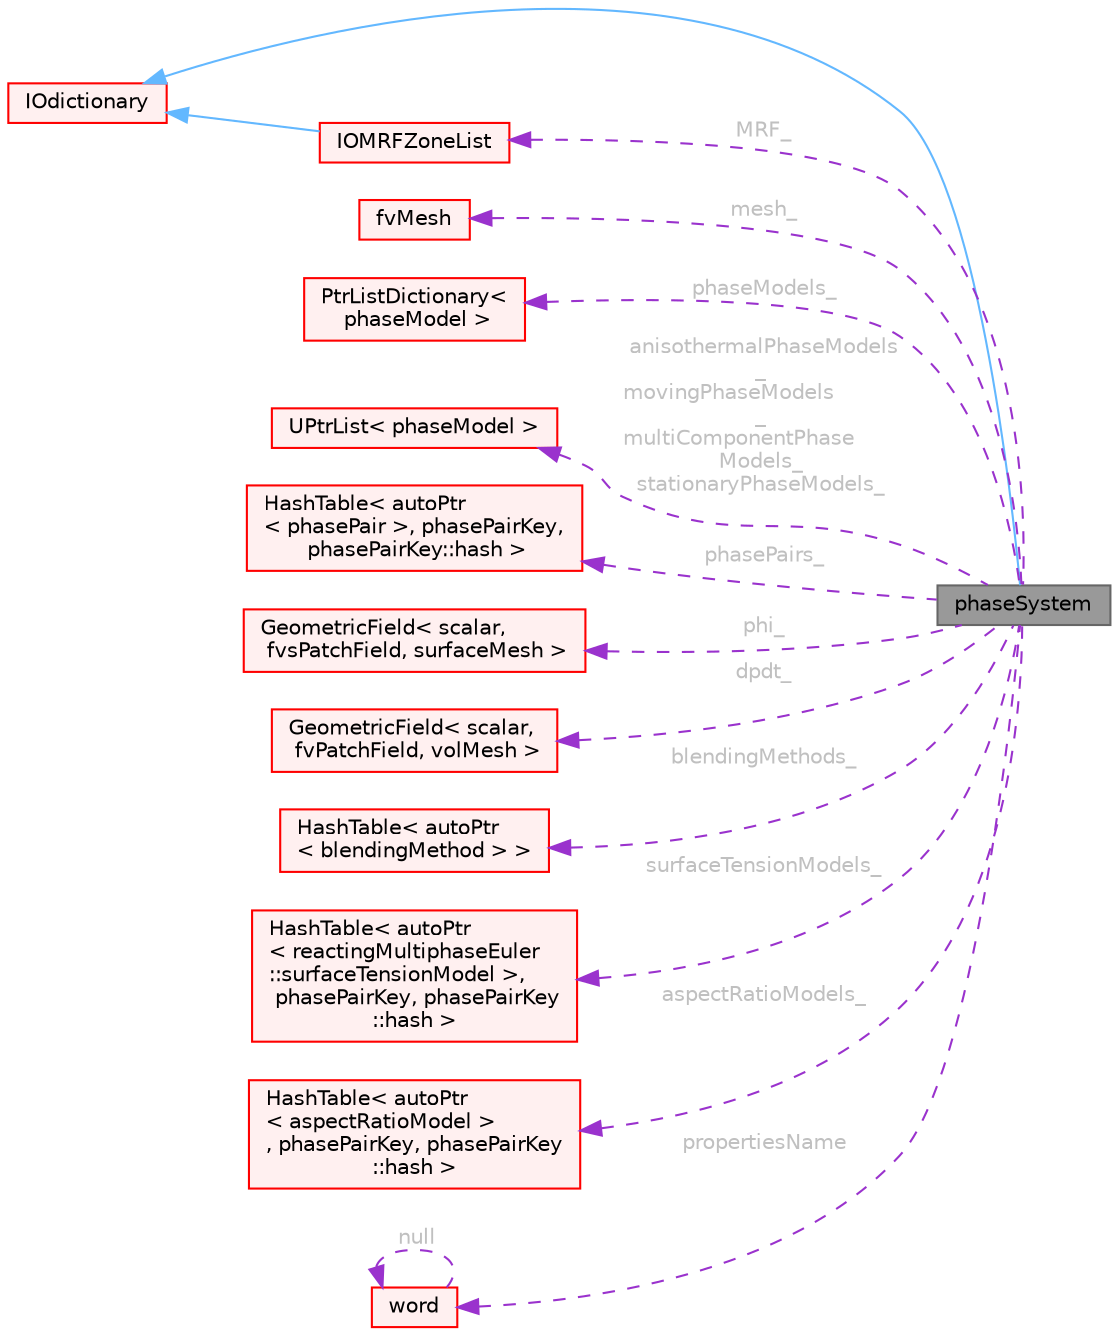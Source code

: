 digraph "phaseSystem"
{
 // LATEX_PDF_SIZE
  bgcolor="transparent";
  edge [fontname=Helvetica,fontsize=10,labelfontname=Helvetica,labelfontsize=10];
  node [fontname=Helvetica,fontsize=10,shape=box,height=0.2,width=0.4];
  rankdir="LR";
  Node1 [id="Node000001",label="phaseSystem",height=0.2,width=0.4,color="gray40", fillcolor="grey60", style="filled", fontcolor="black",tooltip="Class to represent a system of phases and model interfacial transfers between them."];
  Node2 -> Node1 [id="edge1_Node000001_Node000002",dir="back",color="steelblue1",style="solid",tooltip=" "];
  Node2 [id="Node000002",label="IOdictionary",height=0.2,width=0.4,color="red", fillcolor="#FFF0F0", style="filled",URL="$classFoam_1_1IOdictionary.html",tooltip="IOdictionary is derived from dictionary and IOobject to give the dictionary automatic IO functionalit..."];
  Node15 -> Node1 [id="edge2_Node000001_Node000015",dir="back",color="darkorchid3",style="dashed",tooltip=" ",label=" mesh_",fontcolor="grey" ];
  Node15 [id="Node000015",label="fvMesh",height=0.2,width=0.4,color="red", fillcolor="#FFF0F0", style="filled",URL="$classFoam_1_1fvMesh.html",tooltip="Mesh data needed to do the Finite Volume discretisation."];
  Node54 -> Node1 [id="edge3_Node000001_Node000054",dir="back",color="darkorchid3",style="dashed",tooltip=" ",label=" phaseModels_",fontcolor="grey" ];
  Node54 [id="Node000054",label="PtrListDictionary\<\l phaseModel \>",height=0.2,width=0.4,color="red", fillcolor="#FFF0F0", style="filled",URL="$classFoam_1_1PtrListDictionary.html",tooltip=" "];
  Node62 -> Node1 [id="edge4_Node000001_Node000062",dir="back",color="darkorchid3",style="dashed",tooltip=" ",label=" anisothermalPhaseModels\l_\nmovingPhaseModels\l_\nmultiComponentPhase\lModels_\nstationaryPhaseModels_",fontcolor="grey" ];
  Node62 [id="Node000062",label="UPtrList\< phaseModel \>",height=0.2,width=0.4,color="red", fillcolor="#FFF0F0", style="filled",URL="$classFoam_1_1UPtrList.html",tooltip=" "];
  Node69 -> Node1 [id="edge5_Node000001_Node000069",dir="back",color="darkorchid3",style="dashed",tooltip=" ",label=" phasePairs_",fontcolor="grey" ];
  Node69 [id="Node000069",label="HashTable\< autoPtr\l\< phasePair \>, phasePairKey,\l phasePairKey::hash \>",height=0.2,width=0.4,color="red", fillcolor="#FFF0F0", style="filled",URL="$classFoam_1_1HashTable.html",tooltip=" "];
  Node70 -> Node1 [id="edge6_Node000001_Node000070",dir="back",color="darkorchid3",style="dashed",tooltip=" ",label=" phi_",fontcolor="grey" ];
  Node70 [id="Node000070",label="GeometricField\< scalar,\l fvsPatchField, surfaceMesh \>",height=0.2,width=0.4,color="red", fillcolor="#FFF0F0", style="filled",URL="$classFoam_1_1GeometricField.html",tooltip=" "];
  Node72 -> Node1 [id="edge7_Node000001_Node000072",dir="back",color="darkorchid3",style="dashed",tooltip=" ",label=" dpdt_",fontcolor="grey" ];
  Node72 [id="Node000072",label="GeometricField\< scalar,\l fvPatchField, volMesh \>",height=0.2,width=0.4,color="red", fillcolor="#FFF0F0", style="filled",URL="$classFoam_1_1GeometricField.html",tooltip=" "];
  Node74 -> Node1 [id="edge8_Node000001_Node000074",dir="back",color="darkorchid3",style="dashed",tooltip=" ",label=" MRF_",fontcolor="grey" ];
  Node74 [id="Node000074",label="IOMRFZoneList",height=0.2,width=0.4,color="red", fillcolor="#FFF0F0", style="filled",URL="$classFoam_1_1IOMRFZoneList.html",tooltip="List of MRF zones with IO functionality. MRF zones are specified by a list of dictionary entries,..."];
  Node2 -> Node74 [id="edge9_Node000074_Node000002",dir="back",color="steelblue1",style="solid",tooltip=" "];
  Node79 -> Node1 [id="edge10_Node000001_Node000079",dir="back",color="darkorchid3",style="dashed",tooltip=" ",label=" blendingMethods_",fontcolor="grey" ];
  Node79 [id="Node000079",label="HashTable\< autoPtr\l\< blendingMethod \> \>",height=0.2,width=0.4,color="red", fillcolor="#FFF0F0", style="filled",URL="$classFoam_1_1HashTable.html",tooltip=" "];
  Node80 -> Node1 [id="edge11_Node000001_Node000080",dir="back",color="darkorchid3",style="dashed",tooltip=" ",label=" surfaceTensionModels_",fontcolor="grey" ];
  Node80 [id="Node000080",label="HashTable\< autoPtr\l\< reactingMultiphaseEuler\l::surfaceTensionModel \>,\l phasePairKey, phasePairKey\l::hash \>",height=0.2,width=0.4,color="red", fillcolor="#FFF0F0", style="filled",URL="$classFoam_1_1HashTable.html",tooltip=" "];
  Node81 -> Node1 [id="edge12_Node000001_Node000081",dir="back",color="darkorchid3",style="dashed",tooltip=" ",label=" aspectRatioModels_",fontcolor="grey" ];
  Node81 [id="Node000081",label="HashTable\< autoPtr\l\< aspectRatioModel \>\l, phasePairKey, phasePairKey\l::hash \>",height=0.2,width=0.4,color="red", fillcolor="#FFF0F0", style="filled",URL="$classFoam_1_1HashTable.html",tooltip=" "];
  Node22 -> Node1 [id="edge13_Node000001_Node000022",dir="back",color="darkorchid3",style="dashed",tooltip=" ",label=" propertiesName",fontcolor="grey" ];
  Node22 [id="Node000022",label="word",height=0.2,width=0.4,color="red", fillcolor="#FFF0F0", style="filled",URL="$classFoam_1_1word.html",tooltip="A class for handling words, derived from Foam::string."];
  Node22 -> Node22 [id="edge14_Node000022_Node000022",dir="back",color="darkorchid3",style="dashed",tooltip=" ",label=" null",fontcolor="grey" ];
}
